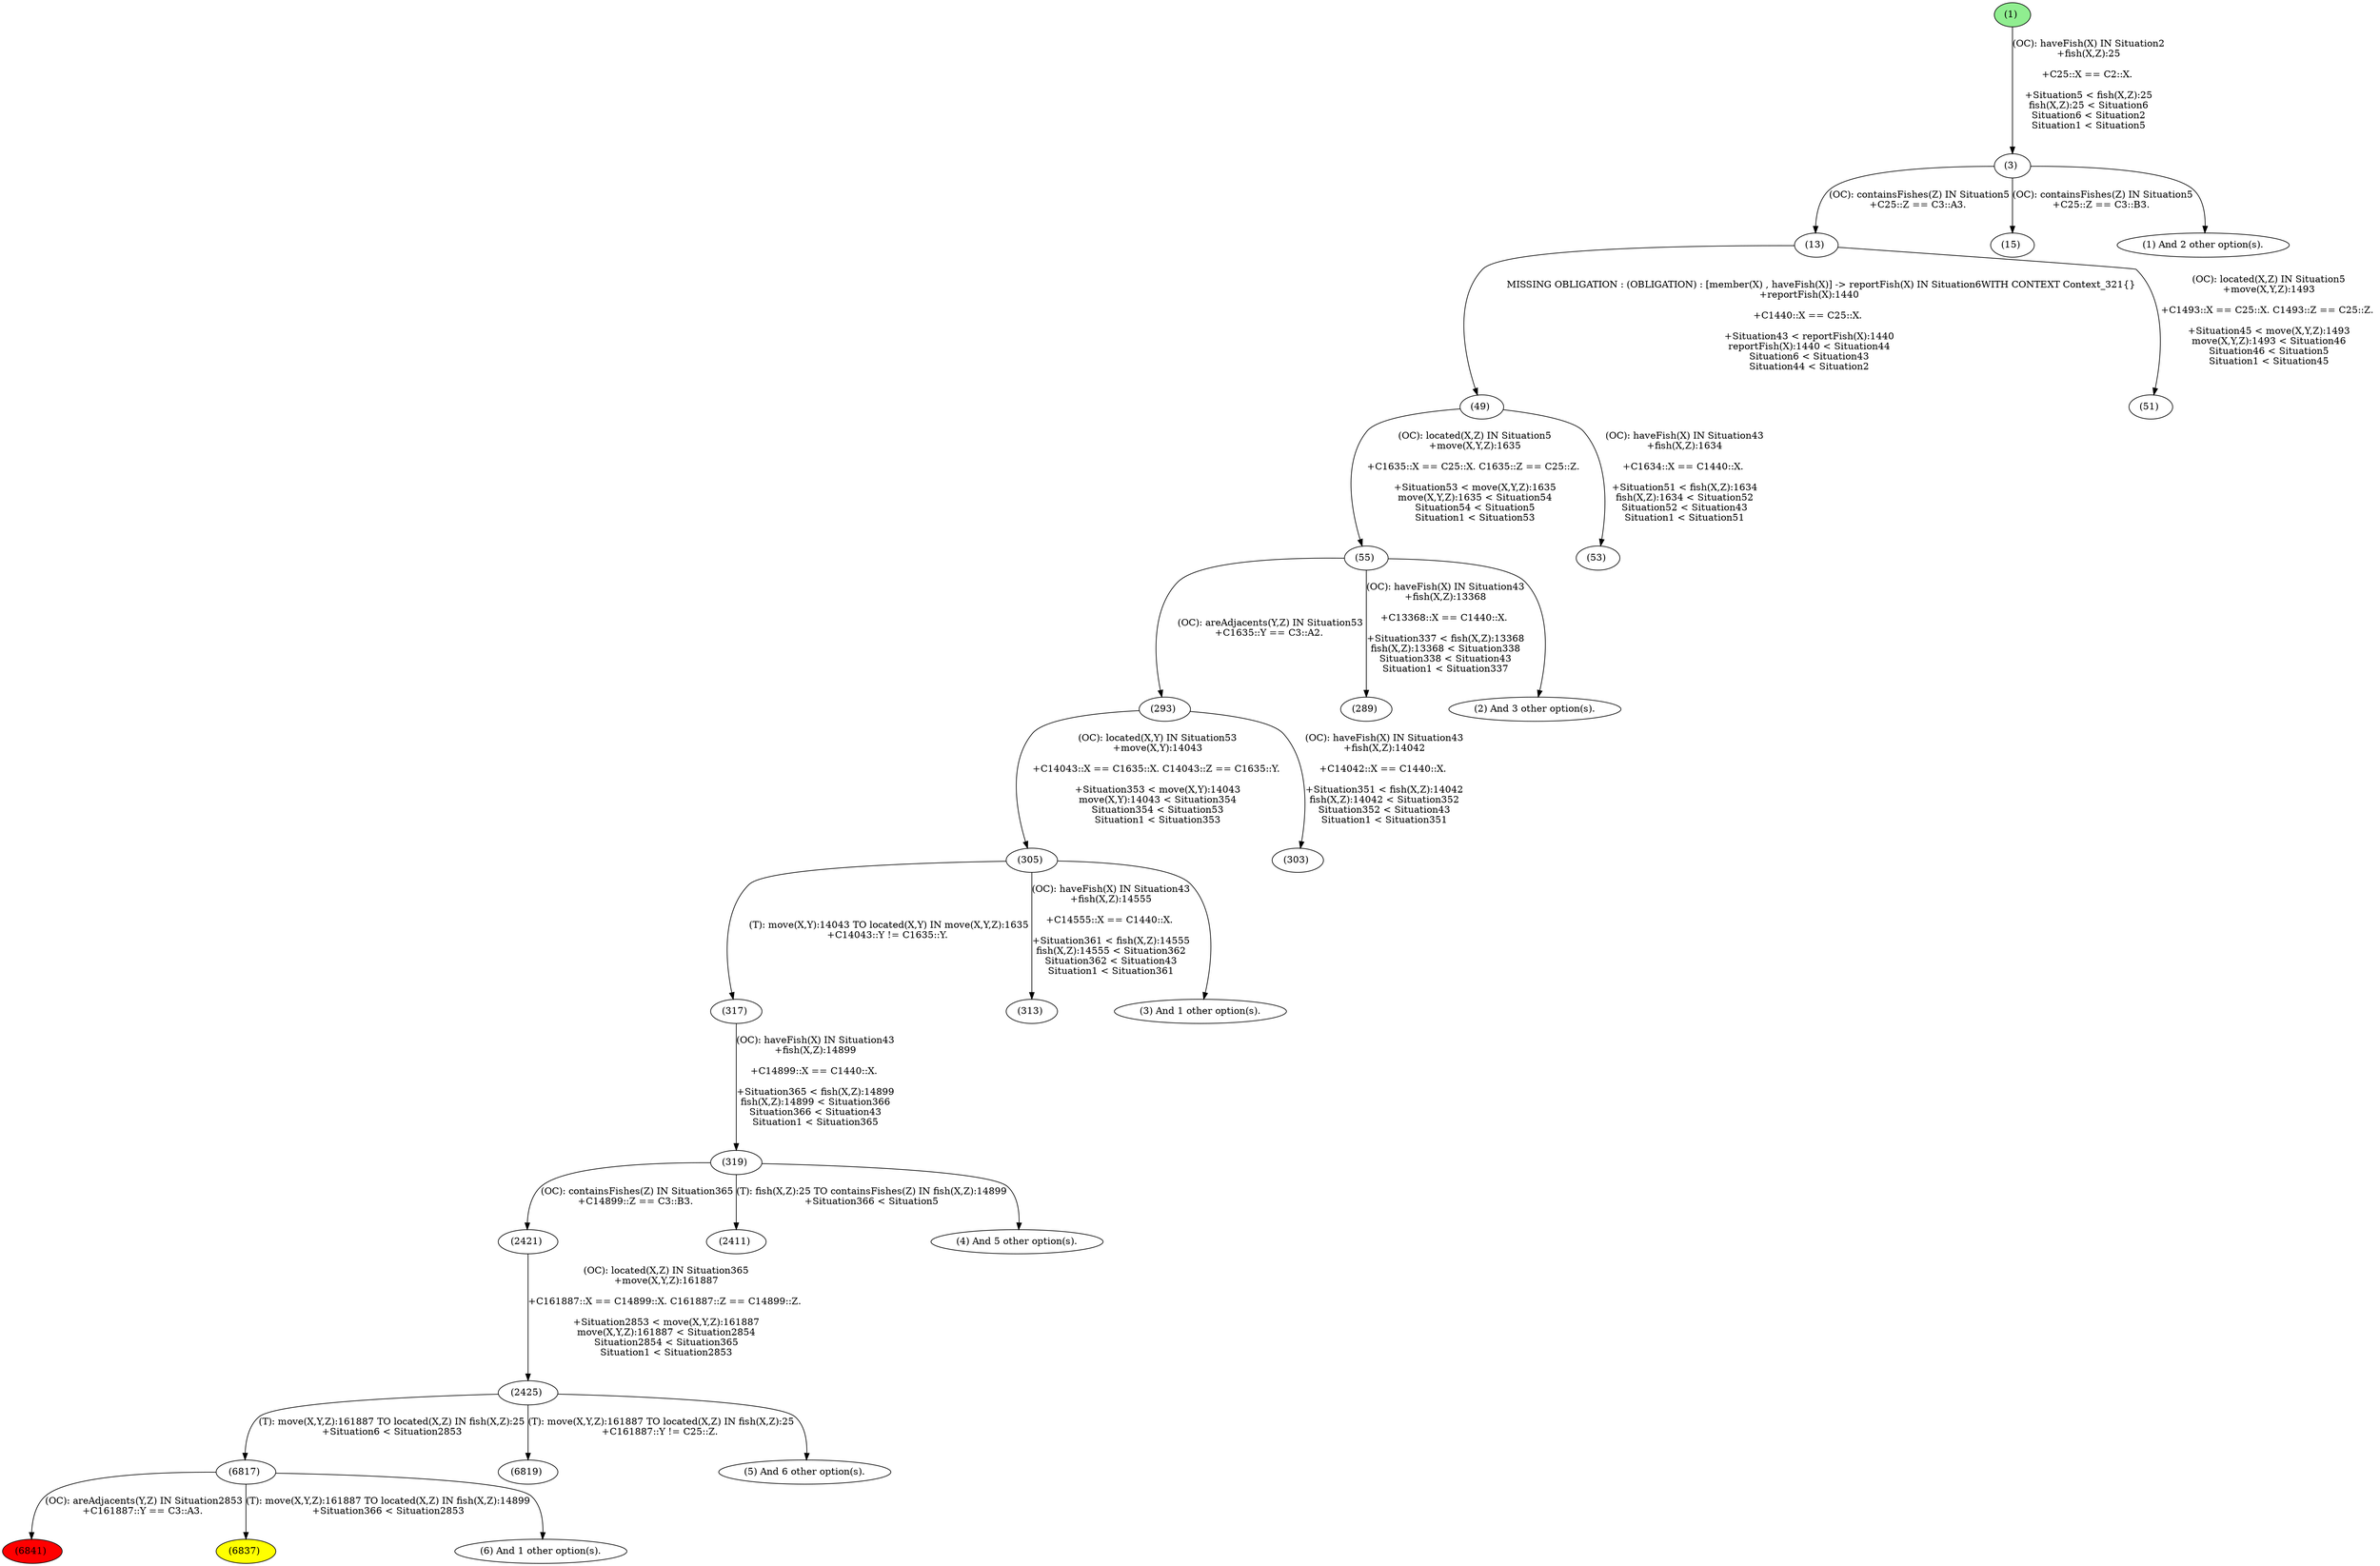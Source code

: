 digraph G {
"(6841) " [style=filled,fillcolor="red"];
"(6837) " [style=filled,fillcolor="yellow"];
"(1) " [style=filled,fillcolor="lightgreen"];
"(1) " -> "(3) " [label="(OC): haveFish(X) IN Situation2
+fish(X,Z):25

+C25::X == C2::X. 

+Situation5 < fish(X,Z):25
fish(X,Z):25 < Situation6
Situation6 < Situation2
Situation1 < Situation5

"];
"(3) " -> "(13) " [label="(OC): containsFishes(Z) IN Situation5
+C25::Z == C3::A3. 

"];
"(3) " -> "(15) " [label="(OC): containsFishes(Z) IN Situation5
+C25::Z == C3::B3. 

"];
"(3) " -> "(1) And 2 other option(s).";
"(13) " -> "(49) " [label="
	MISSING OBLIGATION : (OBLIGATION) : [member(X) , haveFish(X)] -> reportFish(X) IN Situation6WITH CONTEXT Context_321{}
+reportFish(X):1440

+C1440::X == C25::X. 

+Situation43 < reportFish(X):1440
reportFish(X):1440 < Situation44
Situation6 < Situation43
Situation44 < Situation2

"];
"(13) " -> "(51) " [label="(OC): located(X,Z) IN Situation5
+move(X,Y,Z):1493

+C1493::X == C25::X. C1493::Z == C25::Z. 

+Situation45 < move(X,Y,Z):1493
move(X,Y,Z):1493 < Situation46
Situation46 < Situation5
Situation1 < Situation45

"];
"(49) " -> "(55) " [label="(OC): located(X,Z) IN Situation5
+move(X,Y,Z):1635

+C1635::X == C25::X. C1635::Z == C25::Z. 

+Situation53 < move(X,Y,Z):1635
move(X,Y,Z):1635 < Situation54
Situation54 < Situation5
Situation1 < Situation53

"];
"(49) " -> "(53) " [label="(OC): haveFish(X) IN Situation43
+fish(X,Z):1634

+C1634::X == C1440::X. 

+Situation51 < fish(X,Z):1634
fish(X,Z):1634 < Situation52
Situation52 < Situation43
Situation1 < Situation51

"];
"(55) " -> "(293) " [label="(OC): areAdjacents(Y,Z) IN Situation53
+C1635::Y == C3::A2. 

"];
"(55) " -> "(289) " [label="(OC): haveFish(X) IN Situation43
+fish(X,Z):13368

+C13368::X == C1440::X. 

+Situation337 < fish(X,Z):13368
fish(X,Z):13368 < Situation338
Situation338 < Situation43
Situation1 < Situation337

"];
"(55) " -> "(2) And 3 other option(s).";
"(293) " -> "(305) " [label="(OC): located(X,Y) IN Situation53
+move(X,Y):14043

+C14043::X == C1635::X. C14043::Z == C1635::Y. 

+Situation353 < move(X,Y):14043
move(X,Y):14043 < Situation354
Situation354 < Situation53
Situation1 < Situation353

"];
"(293) " -> "(303) " [label="(OC): haveFish(X) IN Situation43
+fish(X,Z):14042

+C14042::X == C1440::X. 

+Situation351 < fish(X,Z):14042
fish(X,Z):14042 < Situation352
Situation352 < Situation43
Situation1 < Situation351

"];
"(305) " -> "(317) " [label="(T): move(X,Y):14043 TO located(X,Y) IN move(X,Y,Z):1635
+C14043::Y != C1635::Y. 

"];
"(305) " -> "(313) " [label="(OC): haveFish(X) IN Situation43
+fish(X,Z):14555

+C14555::X == C1440::X. 

+Situation361 < fish(X,Z):14555
fish(X,Z):14555 < Situation362
Situation362 < Situation43
Situation1 < Situation361

"];
"(305) " -> "(3) And 1 other option(s).";
"(317) " -> "(319) " [label="(OC): haveFish(X) IN Situation43
+fish(X,Z):14899

+C14899::X == C1440::X. 

+Situation365 < fish(X,Z):14899
fish(X,Z):14899 < Situation366
Situation366 < Situation43
Situation1 < Situation365

"];
"(319) " -> "(2421) " [label="(OC): containsFishes(Z) IN Situation365
+C14899::Z == C3::B3. 

"];
"(319) " -> "(2411) " [label="(T): fish(X,Z):25 TO containsFishes(Z) IN fish(X,Z):14899
+Situation366 < Situation5

"];
"(319) " -> "(4) And 5 other option(s).";
"(2421) " -> "(2425) " [label="(OC): located(X,Z) IN Situation365
+move(X,Y,Z):161887

+C161887::X == C14899::X. C161887::Z == C14899::Z. 

+Situation2853 < move(X,Y,Z):161887
move(X,Y,Z):161887 < Situation2854
Situation2854 < Situation365
Situation1 < Situation2853

"];
"(2425) " -> "(6817) " [label="(T): move(X,Y,Z):161887 TO located(X,Z) IN fish(X,Z):25
+Situation6 < Situation2853

"];
"(2425) " -> "(6819) " [label="(T): move(X,Y,Z):161887 TO located(X,Z) IN fish(X,Z):25
+C161887::Y != C25::Z. 

"];
"(2425) " -> "(5) And 6 other option(s).";
"(6817) " -> "(6841) " [label="(OC): areAdjacents(Y,Z) IN Situation2853
+C161887::Y == C3::A3. 

"];
"(6817) " -> "(6837) " [label="(T): move(X,Y,Z):161887 TO located(X,Z) IN fish(X,Z):14899
+Situation366 < Situation2853

"];
"(6817) " -> "(6) And 1 other option(s).";
}
